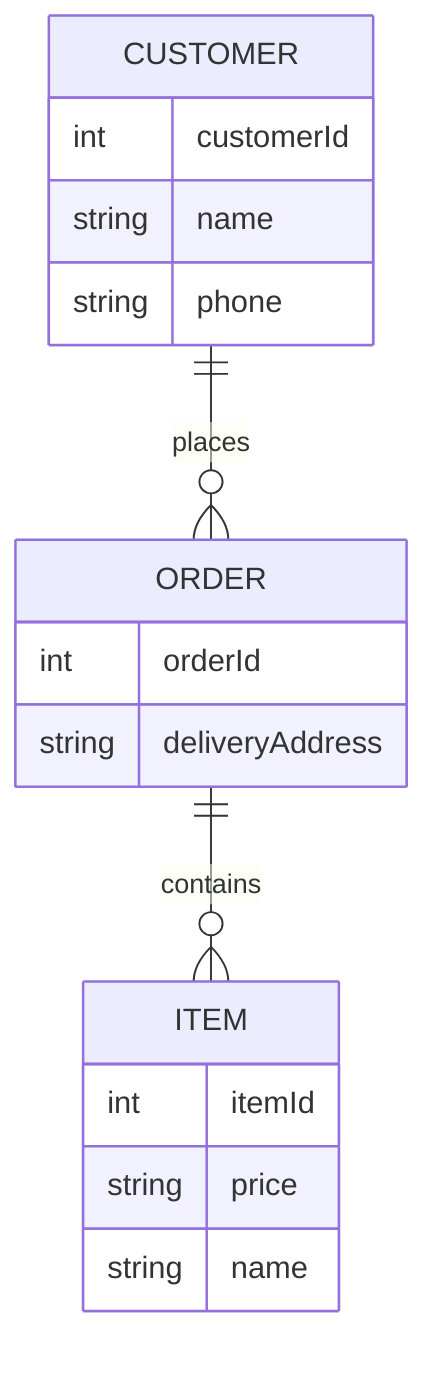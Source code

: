 erDiagram
    CUSTOMER ||--o{ ORDER : places
    CUSTOMER {
        int customerId
        string name
        string phone
    }
    ORDER {
        int orderId
        string deliveryAddress
    }
    ORDER ||--o{ ITEM : contains
    ITEM {
        int itemId
        string price
        string name
    }
%% add comments after that